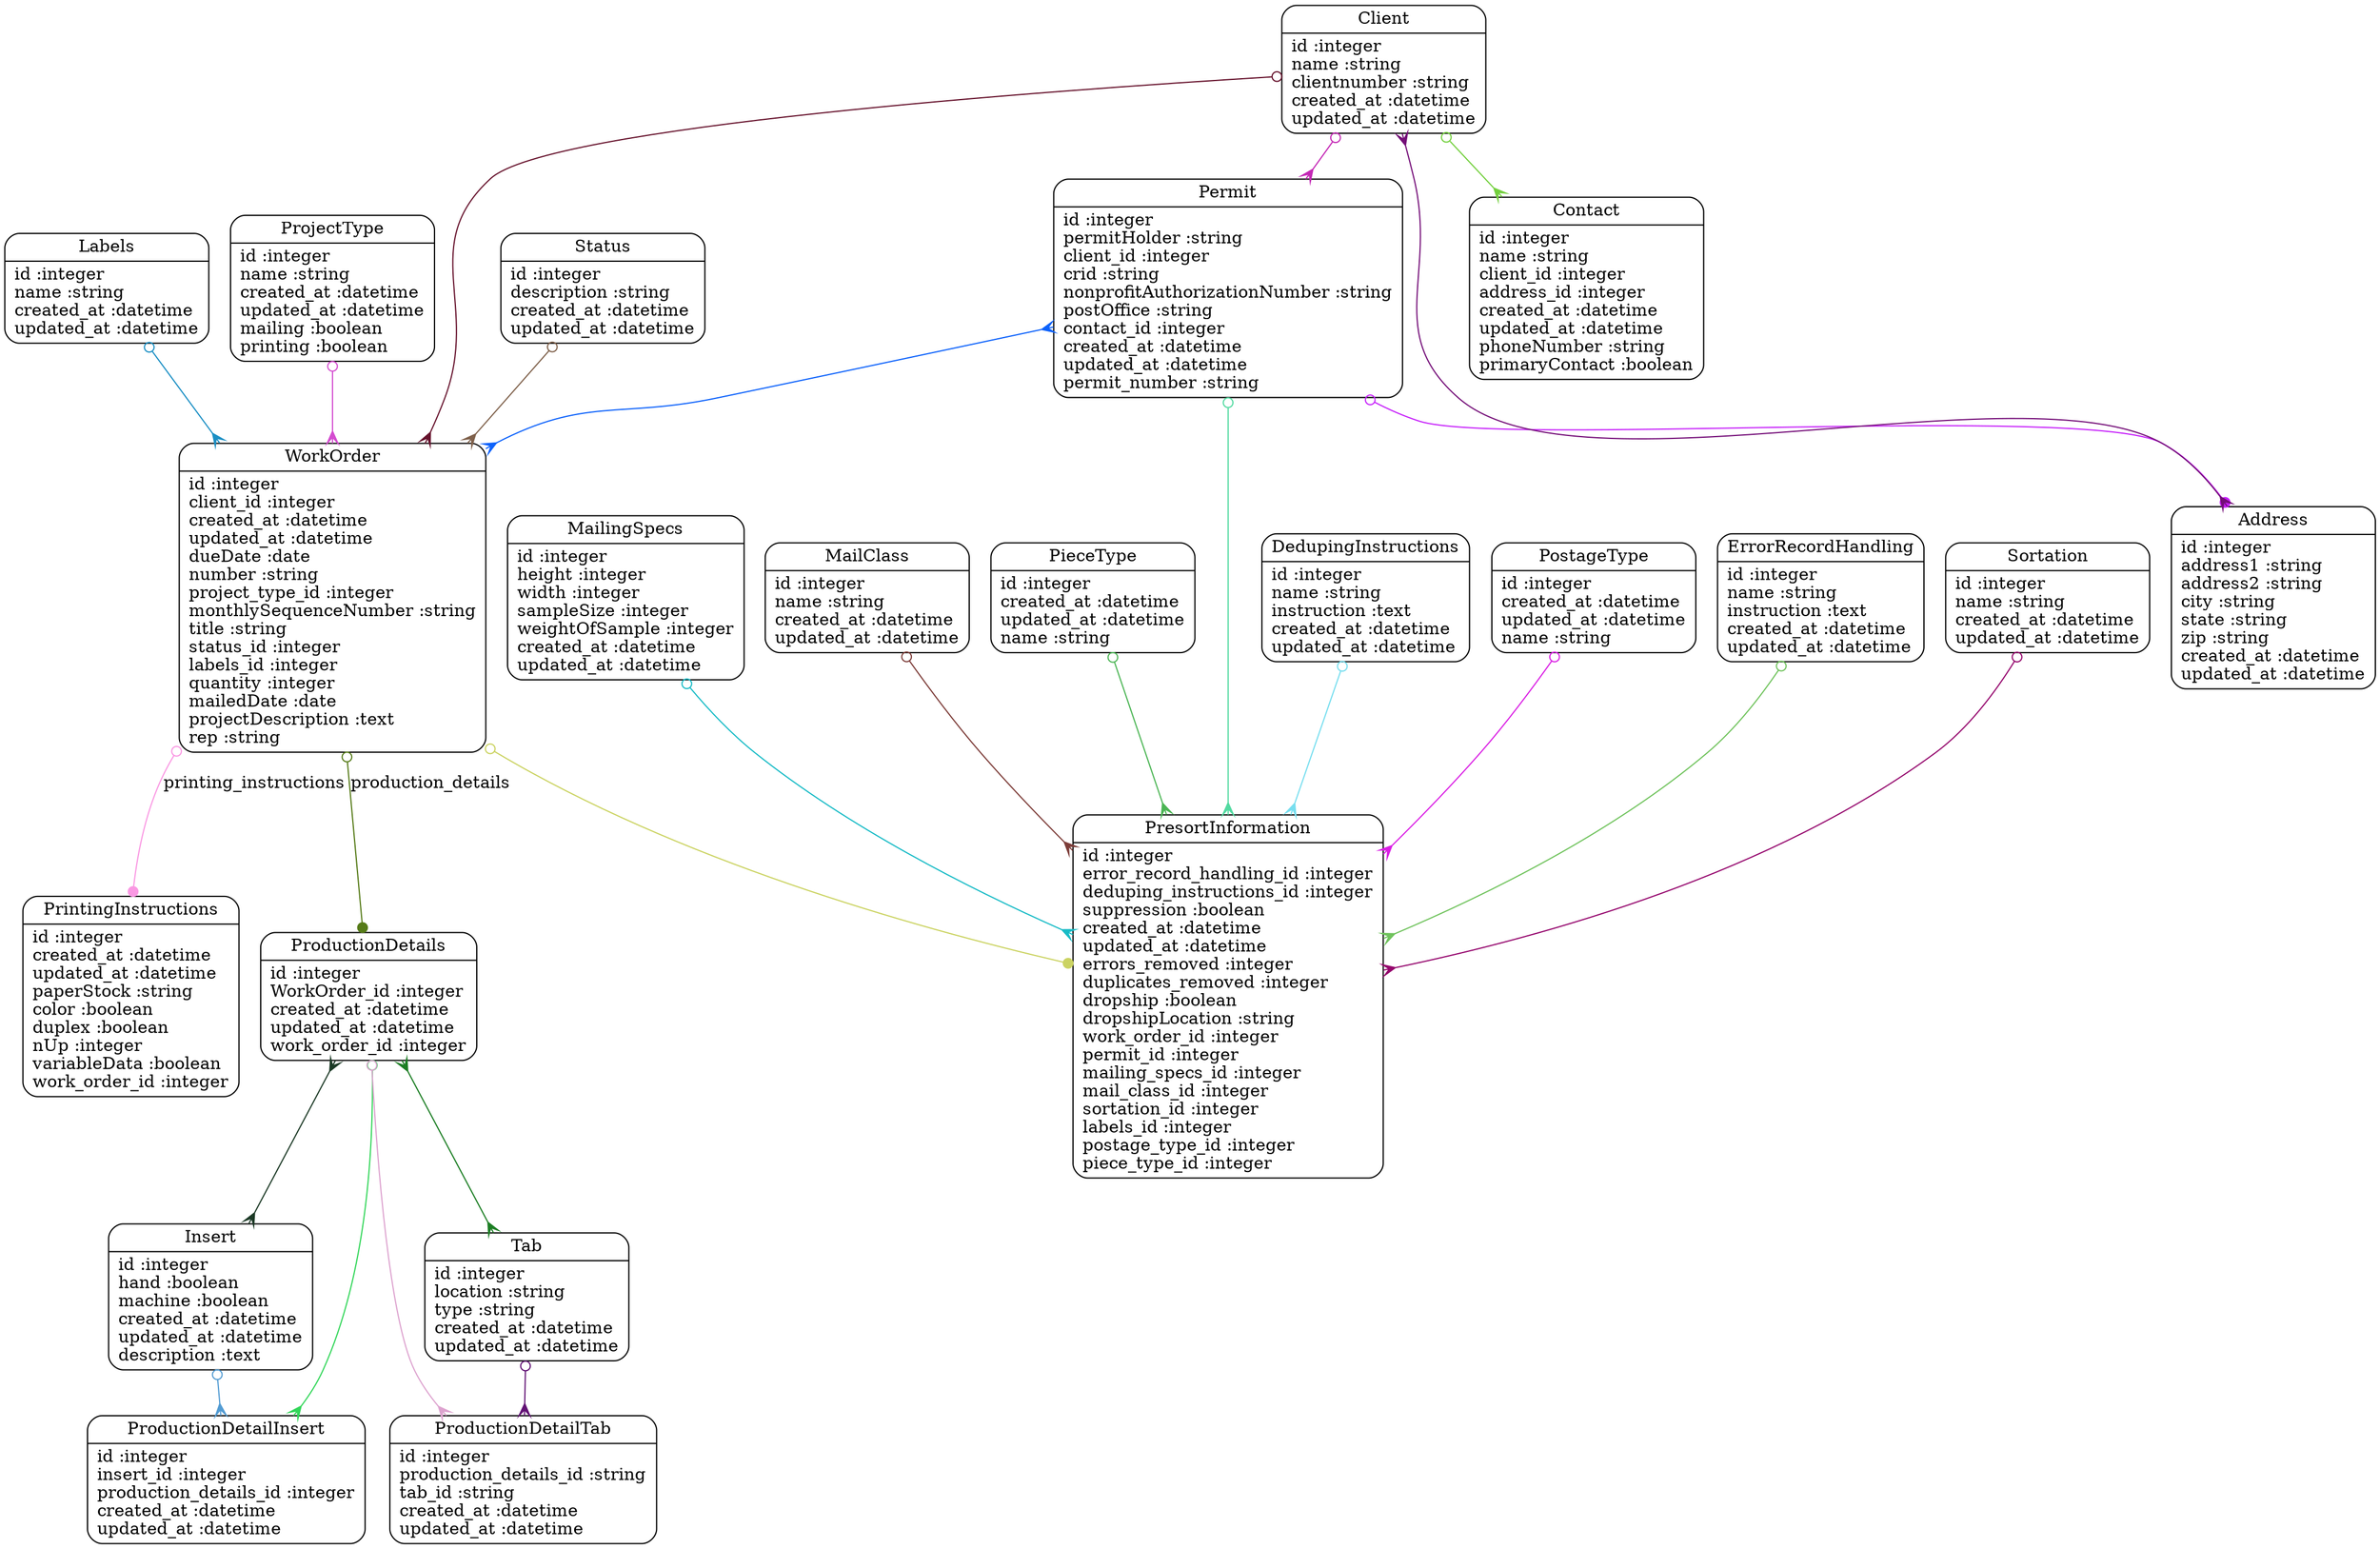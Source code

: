 digraph models_diagram {
	graph[overlap=false, splines=true]
	"Labels" [shape=Mrecord, label="{Labels|id :integer\lname :string\lcreated_at :datetime\lupdated_at :datetime\l}"]
	"ProductionDetailInsert" [shape=Mrecord, label="{ProductionDetailInsert|id :integer\linsert_id :integer\lproduction_details_id :integer\lcreated_at :datetime\lupdated_at :datetime\l}"]
	"Sortation" [shape=Mrecord, label="{Sortation|id :integer\lname :string\lcreated_at :datetime\lupdated_at :datetime\l}"]
	"Insert" [shape=Mrecord, label="{Insert|id :integer\lhand :boolean\lmachine :boolean\lcreated_at :datetime\lupdated_at :datetime\ldescription :text\l}"]
	"PrintingInstructions" [shape=Mrecord, label="{PrintingInstructions|id :integer\lcreated_at :datetime\lupdated_at :datetime\lpaperStock :string\lcolor :boolean\lduplex :boolean\lnUp :integer\lvariableData :boolean\lwork_order_id :integer\l}"]
	"ProjectType" [shape=Mrecord, label="{ProjectType|id :integer\lname :string\lcreated_at :datetime\lupdated_at :datetime\lmailing :boolean\lprinting :boolean\l}"]
	"ProductionDetails" [shape=Mrecord, label="{ProductionDetails|id :integer\lWorkOrder_id :integer\lcreated_at :datetime\lupdated_at :datetime\lwork_order_id :integer\l}"]
	"ProductionDetailTab" [shape=Mrecord, label="{ProductionDetailTab|id :integer\lproduction_details_id :string\ltab_id :string\lcreated_at :datetime\lupdated_at :datetime\l}"]
	"MailingSpecs" [shape=Mrecord, label="{MailingSpecs|id :integer\lheight :integer\lwidth :integer\lsampleSize :integer\lweightOfSample :integer\lcreated_at :datetime\lupdated_at :datetime\l}"]
	"WorkOrder" [shape=Mrecord, label="{WorkOrder|id :integer\lclient_id :integer\lcreated_at :datetime\lupdated_at :datetime\ldueDate :date\lnumber :string\lproject_type_id :integer\lmonthlySequenceNumber :string\ltitle :string\lstatus_id :integer\llabels_id :integer\lquantity :integer\lmailedDate :date\lprojectDescription :text\lrep :string\l}"]
	"Address" [shape=Mrecord, label="{Address|id :integer\laddress1 :string\laddress2 :string\lcity :string\lstate :string\lzip :string\lcreated_at :datetime\lupdated_at :datetime\l}"]
	"Tab" [shape=Mrecord, label="{Tab|id :integer\llocation :string\ltype :string\lcreated_at :datetime\lupdated_at :datetime\l}"]
	"PresortInformation" [shape=Mrecord, label="{PresortInformation|id :integer\lerror_record_handling_id :integer\ldeduping_instructions_id :integer\lsuppression :boolean\lcreated_at :datetime\lupdated_at :datetime\lerrors_removed :integer\lduplicates_removed :integer\ldropship :boolean\ldropshipLocation :string\lwork_order_id :integer\lpermit_id :integer\lmailing_specs_id :integer\lmail_class_id :integer\lsortation_id :integer\llabels_id :integer\lpostage_type_id :integer\lpiece_type_id :integer\l}"]
	"Status" [shape=Mrecord, label="{Status|id :integer\ldescription :string\lcreated_at :datetime\lupdated_at :datetime\l}"]
	"MailClass" [shape=Mrecord, label="{MailClass|id :integer\lname :string\lcreated_at :datetime\lupdated_at :datetime\l}"]
	"PieceType" [shape=Mrecord, label="{PieceType|id :integer\lcreated_at :datetime\lupdated_at :datetime\lname :string\l}"]
	"Permit" [shape=Mrecord, label="{Permit|id :integer\lpermitHolder :string\lclient_id :integer\lcrid :string\lnonprofitAuthorizationNumber :string\lpostOffice :string\lcontact_id :integer\lcreated_at :datetime\lupdated_at :datetime\lpermit_number :string\l}"]
	"DedupingInstructions" [shape=Mrecord, label="{DedupingInstructions|id :integer\lname :string\linstruction :text\lcreated_at :datetime\lupdated_at :datetime\l}"]
	"Contact" [shape=Mrecord, label="{Contact|id :integer\lname :string\lclient_id :integer\laddress_id :integer\lcreated_at :datetime\lupdated_at :datetime\lphoneNumber :string\lprimaryContact :boolean\l}"]
	"PostageType" [shape=Mrecord, label="{PostageType|id :integer\lcreated_at :datetime\lupdated_at :datetime\lname :string\l}"]
	"Client" [shape=Mrecord, label="{Client|id :integer\lname :string\lclientnumber :string\lcreated_at :datetime\lupdated_at :datetime\l}"]
	"ErrorRecordHandling" [shape=Mrecord, label="{ErrorRecordHandling|id :integer\lname :string\linstruction :text\lcreated_at :datetime\lupdated_at :datetime\l}"]
	"Labels" -> "WorkOrder" [arrowtail=odot, arrowhead=crow, dir=both color="#1B8FC4"]
	"Sortation" -> "PresortInformation" [arrowtail=odot, arrowhead=crow, dir=both color="#95076D"]
	"Insert" -> "ProductionDetailInsert" [arrowtail=odot, arrowhead=crow, dir=both color="#539CD3"]
	"ProjectType" -> "WorkOrder" [arrowtail=odot, arrowhead=crow, dir=both color="#D44CD0"]
	"ProductionDetails" -> "ProductionDetailTab" [arrowtail=odot, arrowhead=crow, dir=both color="#DDA3CF"]
	"ProductionDetails" -> "Tab" [arrowtail=crow, arrowhead=crow, dir=both color="#1C7E24"]
	"ProductionDetails" -> "ProductionDetailInsert" [arrowtail=odot, arrowhead=crow, dir=both color="#32D659"]
	"ProductionDetails" -> "Insert" [arrowtail=crow, arrowhead=crow, dir=both color="#1C3A26"]
	"MailingSpecs" -> "PresortInformation" [arrowtail=odot, arrowhead=crow, dir=both color="#18BBC6"]
	"WorkOrder" -> "PresortInformation" [arrowtail=odot, arrowhead=dot, dir=both color="#CBD362"]
	"WorkOrder" -> "PrintingInstructions" [label="printing_instructions", arrowtail=odot, arrowhead=dot, dir=both color="#FA98E3"]
	"WorkOrder" -> "ProductionDetails" [label="production_details", arrowtail=odot, arrowhead=dot, dir=both color="#567B18"]
	"Tab" -> "ProductionDetailTab" [arrowtail=odot, arrowhead=crow, dir=both color="#621275"]
	"Status" -> "WorkOrder" [arrowtail=odot, arrowhead=crow, dir=both color="#7F614B"]
	"MailClass" -> "PresortInformation" [arrowtail=odot, arrowhead=crow, dir=both color="#7D3D39"]
	"PieceType" -> "PresortInformation" [arrowtail=odot, arrowhead=crow, dir=both color="#4BB554"]
	"Permit" -> "Address" [arrowtail=odot, arrowhead=dot, dir=both color="#C620FA"]
	"Permit" -> "WorkOrder" [arrowtail=crow, arrowhead=crow, dir=both color="#0D62FB"]
	"Permit" -> "PresortInformation" [arrowtail=odot, arrowhead=crow, dir=both color="#53DAA1"]
	"DedupingInstructions" -> "PresortInformation" [arrowtail=odot, arrowhead=crow, dir=both color="#77DEEF"]
	"PostageType" -> "PresortInformation" [arrowtail=odot, arrowhead=crow, dir=both color="#DA1FE4"]
	"Client" -> "Contact" [arrowtail=odot, arrowhead=crow, dir=both color="#74D03F"]
	"Client" -> "Address" [arrowtail=crow, arrowhead=crow, dir=both color="#740E78"]
	"Client" -> "Permit" [arrowtail=odot, arrowhead=crow, dir=both color="#C428B5"]
	"Client" -> "WorkOrder" [arrowtail=odot, arrowhead=crow, dir=both color="#66122C"]
	"ErrorRecordHandling" -> "PresortInformation" [arrowtail=odot, arrowhead=crow, dir=both color="#70C35D"]
}
